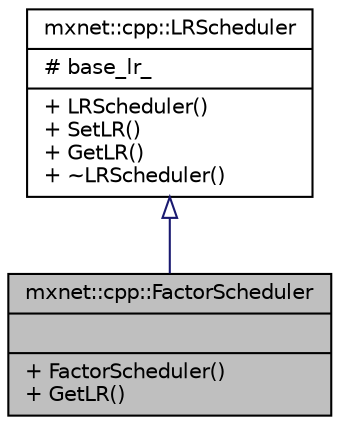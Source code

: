 digraph "mxnet::cpp::FactorScheduler"
{
  edge [fontname="Helvetica",fontsize="10",labelfontname="Helvetica",labelfontsize="10"];
  node [fontname="Helvetica",fontsize="10",shape=record];
  Node1 [label="{mxnet::cpp::FactorScheduler\n||+ FactorScheduler()\l+ GetLR()\l}",height=0.2,width=0.4,color="black", fillcolor="grey75", style="filled", fontcolor="black"];
  Node2 -> Node1 [dir="back",color="midnightblue",fontsize="10",style="solid",arrowtail="onormal",fontname="Helvetica"];
  Node2 [label="{mxnet::cpp::LRScheduler\n|# base_lr_\l|+ LRScheduler()\l+ SetLR()\l+ GetLR()\l+ ~LRScheduler()\l}",height=0.2,width=0.4,color="black", fillcolor="white", style="filled",URL="$classmxnet_1_1cpp_1_1LRScheduler.html",tooltip="lr scheduler interface "];
}

